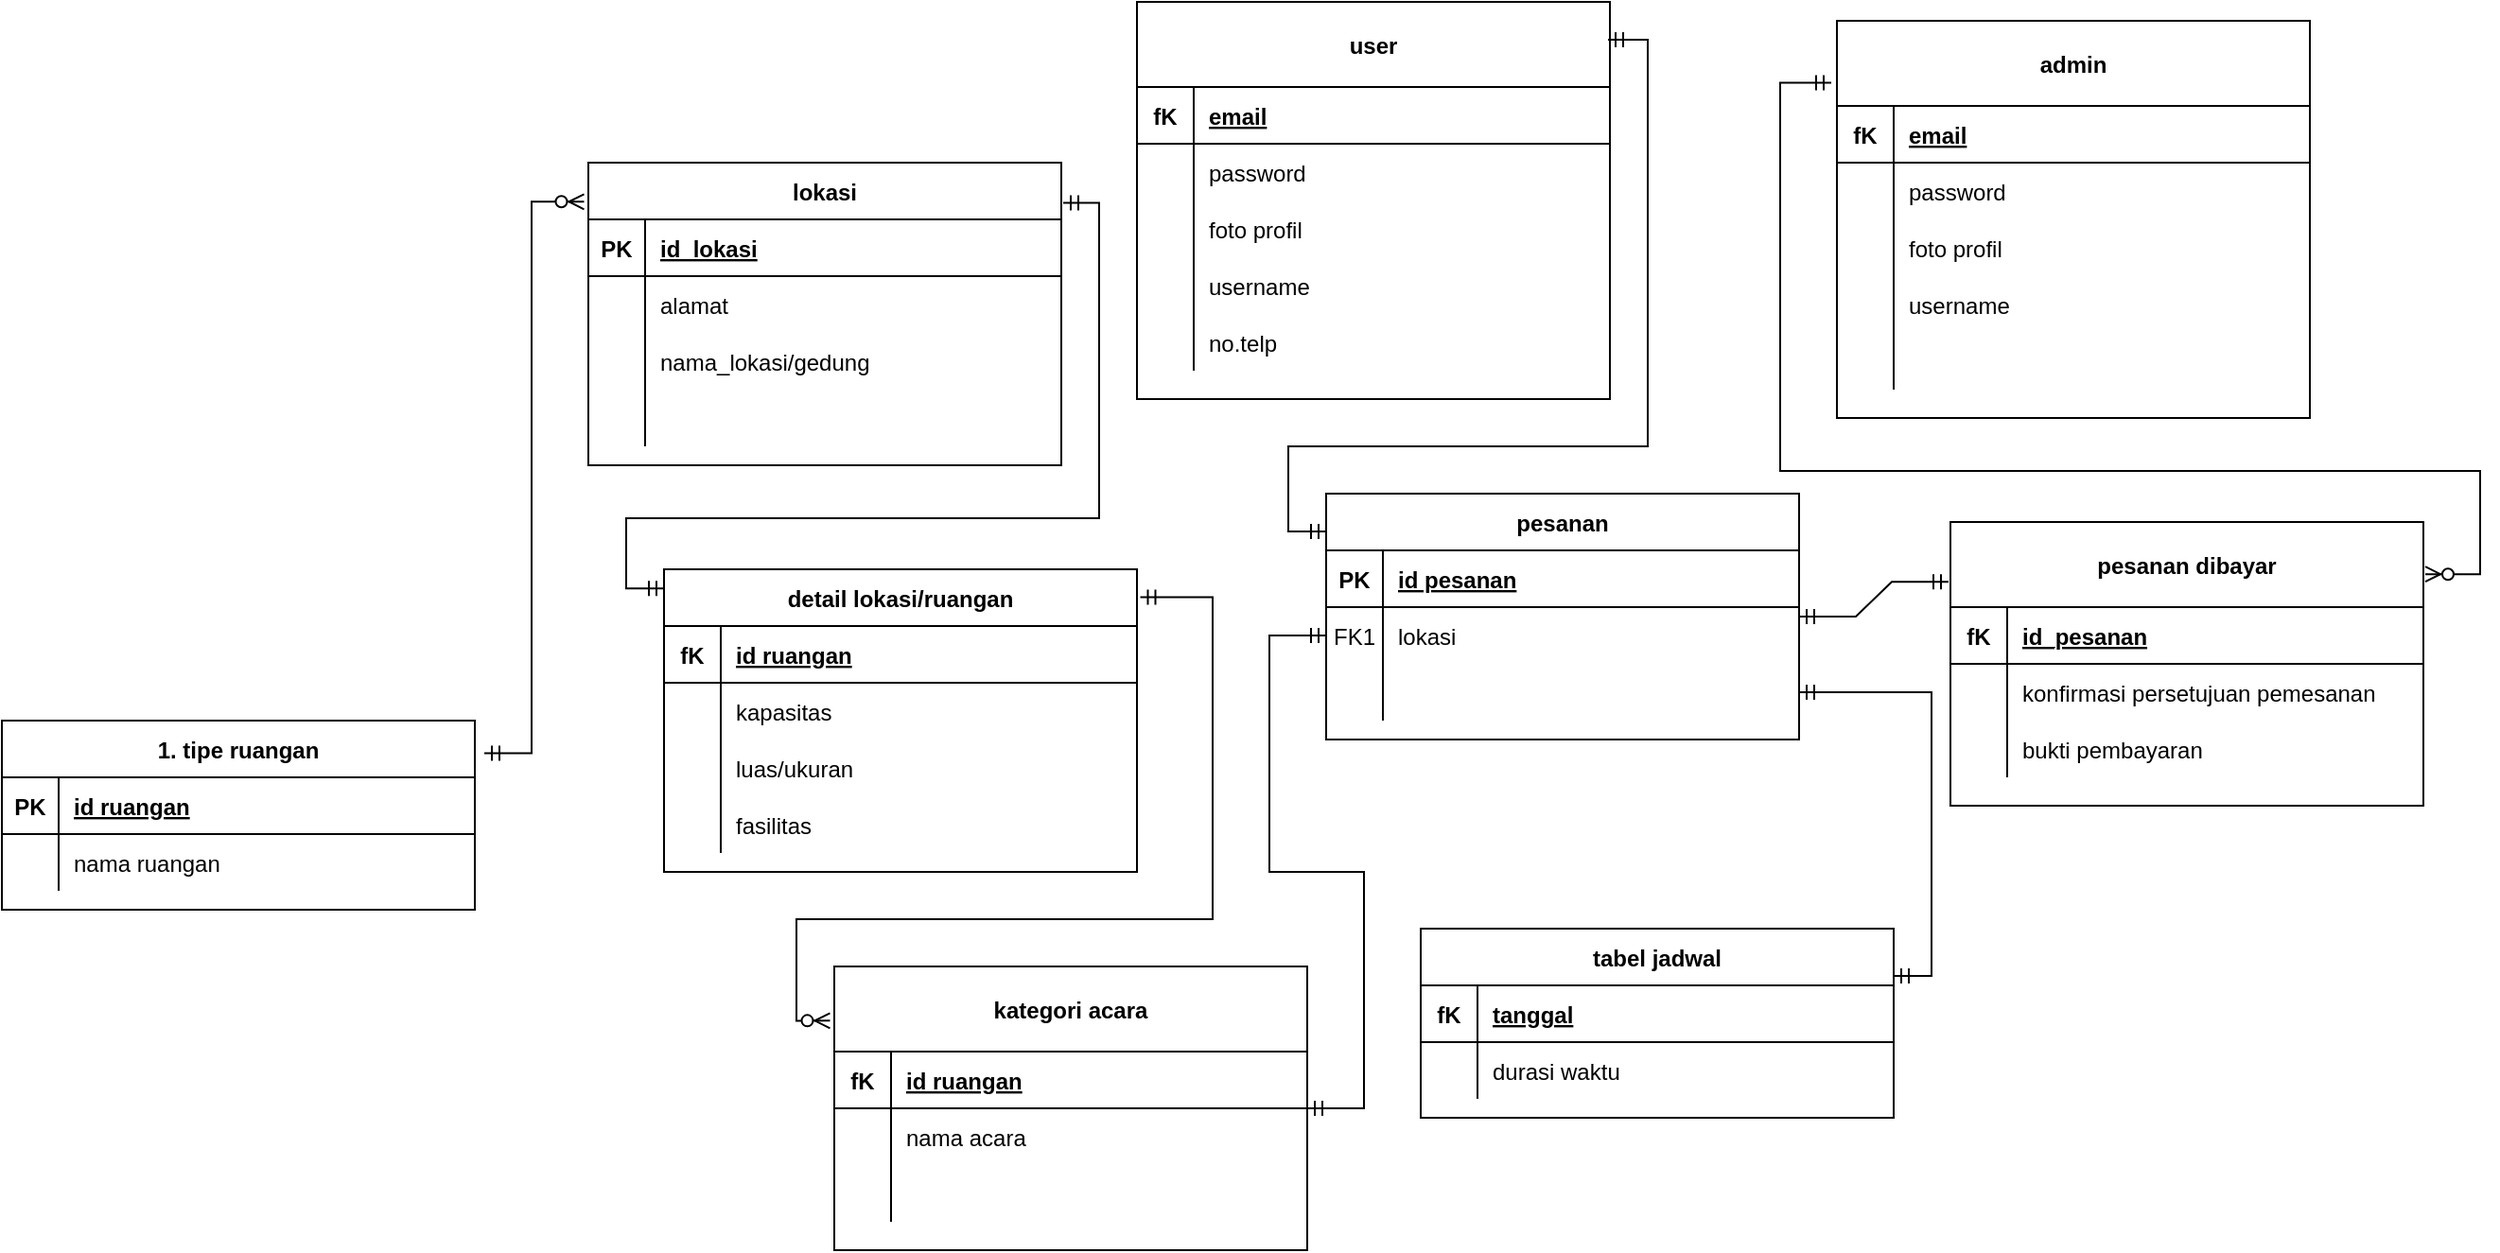 <mxfile version="20.5.3" type="github">
  <diagram id="R2lEEEUBdFMjLlhIrx00" name="Page-1">
    <mxGraphModel dx="1225" dy="780" grid="1" gridSize="10" guides="1" tooltips="1" connect="1" arrows="1" fold="1" page="1" pageScale="1" pageWidth="850" pageHeight="1100" math="0" shadow="0" extFonts="Permanent Marker^https://fonts.googleapis.com/css?family=Permanent+Marker">
      <root>
        <mxCell id="0" />
        <mxCell id="1" parent="0" />
        <mxCell id="C-vyLk0tnHw3VtMMgP7b-2" value="pesanan" style="shape=table;startSize=30;container=1;collapsible=1;childLayout=tableLayout;fixedRows=1;rowLines=0;fontStyle=1;align=center;resizeLast=1;" parent="1" vertex="1">
          <mxGeometry x="710" y="290" width="250" height="130" as="geometry" />
        </mxCell>
        <mxCell id="C-vyLk0tnHw3VtMMgP7b-3" value="" style="shape=partialRectangle;collapsible=0;dropTarget=0;pointerEvents=0;fillColor=none;points=[[0,0.5],[1,0.5]];portConstraint=eastwest;top=0;left=0;right=0;bottom=1;" parent="C-vyLk0tnHw3VtMMgP7b-2" vertex="1">
          <mxGeometry y="30" width="250" height="30" as="geometry" />
        </mxCell>
        <mxCell id="C-vyLk0tnHw3VtMMgP7b-4" value="PK" style="shape=partialRectangle;overflow=hidden;connectable=0;fillColor=none;top=0;left=0;bottom=0;right=0;fontStyle=1;" parent="C-vyLk0tnHw3VtMMgP7b-3" vertex="1">
          <mxGeometry width="30" height="30" as="geometry">
            <mxRectangle width="30" height="30" as="alternateBounds" />
          </mxGeometry>
        </mxCell>
        <mxCell id="C-vyLk0tnHw3VtMMgP7b-5" value="id pesanan" style="shape=partialRectangle;overflow=hidden;connectable=0;fillColor=none;top=0;left=0;bottom=0;right=0;align=left;spacingLeft=6;fontStyle=5;" parent="C-vyLk0tnHw3VtMMgP7b-3" vertex="1">
          <mxGeometry x="30" width="220" height="30" as="geometry">
            <mxRectangle width="220" height="30" as="alternateBounds" />
          </mxGeometry>
        </mxCell>
        <mxCell id="C-vyLk0tnHw3VtMMgP7b-6" value="" style="shape=partialRectangle;collapsible=0;dropTarget=0;pointerEvents=0;fillColor=none;points=[[0,0.5],[1,0.5]];portConstraint=eastwest;top=0;left=0;right=0;bottom=0;" parent="C-vyLk0tnHw3VtMMgP7b-2" vertex="1">
          <mxGeometry y="60" width="250" height="30" as="geometry" />
        </mxCell>
        <mxCell id="C-vyLk0tnHw3VtMMgP7b-7" value="FK1" style="shape=partialRectangle;overflow=hidden;connectable=0;fillColor=none;top=0;left=0;bottom=0;right=0;" parent="C-vyLk0tnHw3VtMMgP7b-6" vertex="1">
          <mxGeometry width="30" height="30" as="geometry">
            <mxRectangle width="30" height="30" as="alternateBounds" />
          </mxGeometry>
        </mxCell>
        <mxCell id="C-vyLk0tnHw3VtMMgP7b-8" value="lokasi" style="shape=partialRectangle;overflow=hidden;connectable=0;fillColor=none;top=0;left=0;bottom=0;right=0;align=left;spacingLeft=6;" parent="C-vyLk0tnHw3VtMMgP7b-6" vertex="1">
          <mxGeometry x="30" width="220" height="30" as="geometry">
            <mxRectangle width="220" height="30" as="alternateBounds" />
          </mxGeometry>
        </mxCell>
        <mxCell id="C-vyLk0tnHw3VtMMgP7b-9" value="" style="shape=partialRectangle;collapsible=0;dropTarget=0;pointerEvents=0;fillColor=none;points=[[0,0.5],[1,0.5]];portConstraint=eastwest;top=0;left=0;right=0;bottom=0;" parent="C-vyLk0tnHw3VtMMgP7b-2" vertex="1">
          <mxGeometry y="90" width="250" height="30" as="geometry" />
        </mxCell>
        <mxCell id="C-vyLk0tnHw3VtMMgP7b-10" value="" style="shape=partialRectangle;overflow=hidden;connectable=0;fillColor=none;top=0;left=0;bottom=0;right=0;" parent="C-vyLk0tnHw3VtMMgP7b-9" vertex="1">
          <mxGeometry width="30" height="30" as="geometry">
            <mxRectangle width="30" height="30" as="alternateBounds" />
          </mxGeometry>
        </mxCell>
        <mxCell id="C-vyLk0tnHw3VtMMgP7b-11" value="" style="shape=partialRectangle;overflow=hidden;connectable=0;fillColor=none;top=0;left=0;bottom=0;right=0;align=left;spacingLeft=6;" parent="C-vyLk0tnHw3VtMMgP7b-9" vertex="1">
          <mxGeometry x="30" width="220" height="30" as="geometry">
            <mxRectangle width="220" height="30" as="alternateBounds" />
          </mxGeometry>
        </mxCell>
        <mxCell id="C-vyLk0tnHw3VtMMgP7b-23" value="lokasi" style="shape=table;startSize=30;container=1;collapsible=1;childLayout=tableLayout;fixedRows=1;rowLines=0;fontStyle=1;align=center;resizeLast=1;" parent="1" vertex="1">
          <mxGeometry x="320" y="115" width="250" height="160" as="geometry" />
        </mxCell>
        <mxCell id="C-vyLk0tnHw3VtMMgP7b-24" value="" style="shape=partialRectangle;collapsible=0;dropTarget=0;pointerEvents=0;fillColor=none;points=[[0,0.5],[1,0.5]];portConstraint=eastwest;top=0;left=0;right=0;bottom=1;" parent="C-vyLk0tnHw3VtMMgP7b-23" vertex="1">
          <mxGeometry y="30" width="250" height="30" as="geometry" />
        </mxCell>
        <mxCell id="C-vyLk0tnHw3VtMMgP7b-25" value="PK" style="shape=partialRectangle;overflow=hidden;connectable=0;fillColor=none;top=0;left=0;bottom=0;right=0;fontStyle=1;" parent="C-vyLk0tnHw3VtMMgP7b-24" vertex="1">
          <mxGeometry width="30" height="30" as="geometry">
            <mxRectangle width="30" height="30" as="alternateBounds" />
          </mxGeometry>
        </mxCell>
        <mxCell id="C-vyLk0tnHw3VtMMgP7b-26" value="id_lokasi" style="shape=partialRectangle;overflow=hidden;connectable=0;fillColor=none;top=0;left=0;bottom=0;right=0;align=left;spacingLeft=6;fontStyle=5;" parent="C-vyLk0tnHw3VtMMgP7b-24" vertex="1">
          <mxGeometry x="30" width="220" height="30" as="geometry">
            <mxRectangle width="220" height="30" as="alternateBounds" />
          </mxGeometry>
        </mxCell>
        <mxCell id="f-ULjALLQleYAZo6eAuR-2" value="" style="shape=partialRectangle;collapsible=0;dropTarget=0;pointerEvents=0;fillColor=none;points=[[0,0.5],[1,0.5]];portConstraint=eastwest;top=0;left=0;right=0;bottom=0;" parent="C-vyLk0tnHw3VtMMgP7b-23" vertex="1">
          <mxGeometry y="60" width="250" height="30" as="geometry" />
        </mxCell>
        <mxCell id="f-ULjALLQleYAZo6eAuR-3" value="" style="shape=partialRectangle;overflow=hidden;connectable=0;fillColor=none;top=0;left=0;bottom=0;right=0;" parent="f-ULjALLQleYAZo6eAuR-2" vertex="1">
          <mxGeometry width="30" height="30" as="geometry">
            <mxRectangle width="30" height="30" as="alternateBounds" />
          </mxGeometry>
        </mxCell>
        <mxCell id="f-ULjALLQleYAZo6eAuR-4" value="alamat " style="shape=partialRectangle;overflow=hidden;connectable=0;fillColor=none;top=0;left=0;bottom=0;right=0;align=left;spacingLeft=6;" parent="f-ULjALLQleYAZo6eAuR-2" vertex="1">
          <mxGeometry x="30" width="220" height="30" as="geometry">
            <mxRectangle width="220" height="30" as="alternateBounds" />
          </mxGeometry>
        </mxCell>
        <mxCell id="f-ULjALLQleYAZo6eAuR-5" value="" style="shape=partialRectangle;collapsible=0;dropTarget=0;pointerEvents=0;fillColor=none;points=[[0,0.5],[1,0.5]];portConstraint=eastwest;top=0;left=0;right=0;bottom=0;" parent="C-vyLk0tnHw3VtMMgP7b-23" vertex="1">
          <mxGeometry y="90" width="250" height="30" as="geometry" />
        </mxCell>
        <mxCell id="f-ULjALLQleYAZo6eAuR-6" value="" style="shape=partialRectangle;overflow=hidden;connectable=0;fillColor=none;top=0;left=0;bottom=0;right=0;" parent="f-ULjALLQleYAZo6eAuR-5" vertex="1">
          <mxGeometry width="30" height="30" as="geometry">
            <mxRectangle width="30" height="30" as="alternateBounds" />
          </mxGeometry>
        </mxCell>
        <mxCell id="f-ULjALLQleYAZo6eAuR-7" value="nama_lokasi/gedung" style="shape=partialRectangle;overflow=hidden;connectable=0;fillColor=none;top=0;left=0;bottom=0;right=0;align=left;spacingLeft=6;" parent="f-ULjALLQleYAZo6eAuR-5" vertex="1">
          <mxGeometry x="30" width="220" height="30" as="geometry">
            <mxRectangle width="220" height="30" as="alternateBounds" />
          </mxGeometry>
        </mxCell>
        <mxCell id="C-vyLk0tnHw3VtMMgP7b-27" value="" style="shape=partialRectangle;collapsible=0;dropTarget=0;pointerEvents=0;fillColor=none;points=[[0,0.5],[1,0.5]];portConstraint=eastwest;top=0;left=0;right=0;bottom=0;" parent="C-vyLk0tnHw3VtMMgP7b-23" vertex="1">
          <mxGeometry y="120" width="250" height="30" as="geometry" />
        </mxCell>
        <mxCell id="C-vyLk0tnHw3VtMMgP7b-28" value="" style="shape=partialRectangle;overflow=hidden;connectable=0;fillColor=none;top=0;left=0;bottom=0;right=0;" parent="C-vyLk0tnHw3VtMMgP7b-27" vertex="1">
          <mxGeometry width="30" height="30" as="geometry">
            <mxRectangle width="30" height="30" as="alternateBounds" />
          </mxGeometry>
        </mxCell>
        <mxCell id="C-vyLk0tnHw3VtMMgP7b-29" value="" style="shape=partialRectangle;overflow=hidden;connectable=0;fillColor=none;top=0;left=0;bottom=0;right=0;align=left;spacingLeft=6;" parent="C-vyLk0tnHw3VtMMgP7b-27" vertex="1">
          <mxGeometry x="30" width="220" height="30" as="geometry">
            <mxRectangle width="220" height="30" as="alternateBounds" />
          </mxGeometry>
        </mxCell>
        <mxCell id="f-ULjALLQleYAZo6eAuR-8" value="1. tipe ruangan" style="shape=table;startSize=30;container=1;collapsible=1;childLayout=tableLayout;fixedRows=1;rowLines=0;fontStyle=1;align=center;resizeLast=1;" parent="1" vertex="1">
          <mxGeometry x="10" y="410" width="250" height="100" as="geometry" />
        </mxCell>
        <mxCell id="f-ULjALLQleYAZo6eAuR-9" value="" style="shape=partialRectangle;collapsible=0;dropTarget=0;pointerEvents=0;fillColor=none;points=[[0,0.5],[1,0.5]];portConstraint=eastwest;top=0;left=0;right=0;bottom=1;" parent="f-ULjALLQleYAZo6eAuR-8" vertex="1">
          <mxGeometry y="30" width="250" height="30" as="geometry" />
        </mxCell>
        <mxCell id="f-ULjALLQleYAZo6eAuR-10" value="PK" style="shape=partialRectangle;overflow=hidden;connectable=0;fillColor=none;top=0;left=0;bottom=0;right=0;fontStyle=1;" parent="f-ULjALLQleYAZo6eAuR-9" vertex="1">
          <mxGeometry width="30" height="30" as="geometry">
            <mxRectangle width="30" height="30" as="alternateBounds" />
          </mxGeometry>
        </mxCell>
        <mxCell id="f-ULjALLQleYAZo6eAuR-11" value="id ruangan" style="shape=partialRectangle;overflow=hidden;connectable=0;fillColor=none;top=0;left=0;bottom=0;right=0;align=left;spacingLeft=6;fontStyle=5;" parent="f-ULjALLQleYAZo6eAuR-9" vertex="1">
          <mxGeometry x="30" width="220" height="30" as="geometry">
            <mxRectangle width="220" height="30" as="alternateBounds" />
          </mxGeometry>
        </mxCell>
        <mxCell id="f-ULjALLQleYAZo6eAuR-18" value="" style="shape=partialRectangle;collapsible=0;dropTarget=0;pointerEvents=0;fillColor=none;points=[[0,0.5],[1,0.5]];portConstraint=eastwest;top=0;left=0;right=0;bottom=0;" parent="f-ULjALLQleYAZo6eAuR-8" vertex="1">
          <mxGeometry y="60" width="250" height="30" as="geometry" />
        </mxCell>
        <mxCell id="f-ULjALLQleYAZo6eAuR-19" value="" style="shape=partialRectangle;overflow=hidden;connectable=0;fillColor=none;top=0;left=0;bottom=0;right=0;" parent="f-ULjALLQleYAZo6eAuR-18" vertex="1">
          <mxGeometry width="30" height="30" as="geometry">
            <mxRectangle width="30" height="30" as="alternateBounds" />
          </mxGeometry>
        </mxCell>
        <mxCell id="f-ULjALLQleYAZo6eAuR-20" value="nama ruangan" style="shape=partialRectangle;overflow=hidden;connectable=0;fillColor=none;top=0;left=0;bottom=0;right=0;align=left;spacingLeft=6;" parent="f-ULjALLQleYAZo6eAuR-18" vertex="1">
          <mxGeometry x="30" width="220" height="30" as="geometry">
            <mxRectangle width="220" height="30" as="alternateBounds" />
          </mxGeometry>
        </mxCell>
        <mxCell id="f-ULjALLQleYAZo6eAuR-25" value="detail lokasi/ruangan" style="shape=table;startSize=30;container=1;collapsible=1;childLayout=tableLayout;fixedRows=1;rowLines=0;fontStyle=1;align=center;resizeLast=1;" parent="1" vertex="1">
          <mxGeometry x="360" y="330" width="250" height="160" as="geometry" />
        </mxCell>
        <mxCell id="f-ULjALLQleYAZo6eAuR-26" value="" style="shape=partialRectangle;collapsible=0;dropTarget=0;pointerEvents=0;fillColor=none;points=[[0,0.5],[1,0.5]];portConstraint=eastwest;top=0;left=0;right=0;bottom=1;" parent="f-ULjALLQleYAZo6eAuR-25" vertex="1">
          <mxGeometry y="30" width="250" height="30" as="geometry" />
        </mxCell>
        <mxCell id="f-ULjALLQleYAZo6eAuR-27" value="fK" style="shape=partialRectangle;overflow=hidden;connectable=0;fillColor=none;top=0;left=0;bottom=0;right=0;fontStyle=1;" parent="f-ULjALLQleYAZo6eAuR-26" vertex="1">
          <mxGeometry width="30" height="30" as="geometry">
            <mxRectangle width="30" height="30" as="alternateBounds" />
          </mxGeometry>
        </mxCell>
        <mxCell id="f-ULjALLQleYAZo6eAuR-28" value="id ruangan" style="shape=partialRectangle;overflow=hidden;connectable=0;fillColor=none;top=0;left=0;bottom=0;right=0;align=left;spacingLeft=6;fontStyle=5;" parent="f-ULjALLQleYAZo6eAuR-26" vertex="1">
          <mxGeometry x="30" width="220" height="30" as="geometry">
            <mxRectangle width="220" height="30" as="alternateBounds" />
          </mxGeometry>
        </mxCell>
        <mxCell id="f-ULjALLQleYAZo6eAuR-32" value="" style="shape=partialRectangle;collapsible=0;dropTarget=0;pointerEvents=0;fillColor=none;points=[[0,0.5],[1,0.5]];portConstraint=eastwest;top=0;left=0;right=0;bottom=0;" parent="f-ULjALLQleYAZo6eAuR-25" vertex="1">
          <mxGeometry y="60" width="250" height="30" as="geometry" />
        </mxCell>
        <mxCell id="f-ULjALLQleYAZo6eAuR-33" value="" style="shape=partialRectangle;overflow=hidden;connectable=0;fillColor=none;top=0;left=0;bottom=0;right=0;" parent="f-ULjALLQleYAZo6eAuR-32" vertex="1">
          <mxGeometry width="30" height="30" as="geometry">
            <mxRectangle width="30" height="30" as="alternateBounds" />
          </mxGeometry>
        </mxCell>
        <mxCell id="f-ULjALLQleYAZo6eAuR-34" value="kapasitas" style="shape=partialRectangle;overflow=hidden;connectable=0;fillColor=none;top=0;left=0;bottom=0;right=0;align=left;spacingLeft=6;" parent="f-ULjALLQleYAZo6eAuR-32" vertex="1">
          <mxGeometry x="30" width="220" height="30" as="geometry">
            <mxRectangle width="220" height="30" as="alternateBounds" />
          </mxGeometry>
        </mxCell>
        <mxCell id="f-ULjALLQleYAZo6eAuR-35" value="" style="shape=partialRectangle;collapsible=0;dropTarget=0;pointerEvents=0;fillColor=none;points=[[0,0.5],[1,0.5]];portConstraint=eastwest;top=0;left=0;right=0;bottom=0;" parent="f-ULjALLQleYAZo6eAuR-25" vertex="1">
          <mxGeometry y="90" width="250" height="30" as="geometry" />
        </mxCell>
        <mxCell id="f-ULjALLQleYAZo6eAuR-36" value="" style="shape=partialRectangle;overflow=hidden;connectable=0;fillColor=none;top=0;left=0;bottom=0;right=0;" parent="f-ULjALLQleYAZo6eAuR-35" vertex="1">
          <mxGeometry width="30" height="30" as="geometry">
            <mxRectangle width="30" height="30" as="alternateBounds" />
          </mxGeometry>
        </mxCell>
        <mxCell id="f-ULjALLQleYAZo6eAuR-37" value="luas/ukuran" style="shape=partialRectangle;overflow=hidden;connectable=0;fillColor=none;top=0;left=0;bottom=0;right=0;align=left;spacingLeft=6;" parent="f-ULjALLQleYAZo6eAuR-35" vertex="1">
          <mxGeometry x="30" width="220" height="30" as="geometry">
            <mxRectangle width="220" height="30" as="alternateBounds" />
          </mxGeometry>
        </mxCell>
        <mxCell id="f-ULjALLQleYAZo6eAuR-38" value="" style="shape=partialRectangle;collapsible=0;dropTarget=0;pointerEvents=0;fillColor=none;points=[[0,0.5],[1,0.5]];portConstraint=eastwest;top=0;left=0;right=0;bottom=0;" parent="f-ULjALLQleYAZo6eAuR-25" vertex="1">
          <mxGeometry y="120" width="250" height="30" as="geometry" />
        </mxCell>
        <mxCell id="f-ULjALLQleYAZo6eAuR-39" value="" style="shape=partialRectangle;overflow=hidden;connectable=0;fillColor=none;top=0;left=0;bottom=0;right=0;" parent="f-ULjALLQleYAZo6eAuR-38" vertex="1">
          <mxGeometry width="30" height="30" as="geometry">
            <mxRectangle width="30" height="30" as="alternateBounds" />
          </mxGeometry>
        </mxCell>
        <mxCell id="f-ULjALLQleYAZo6eAuR-40" value="fasilitas" style="shape=partialRectangle;overflow=hidden;connectable=0;fillColor=none;top=0;left=0;bottom=0;right=0;align=left;spacingLeft=6;" parent="f-ULjALLQleYAZo6eAuR-38" vertex="1">
          <mxGeometry x="30" width="220" height="30" as="geometry">
            <mxRectangle width="220" height="30" as="alternateBounds" />
          </mxGeometry>
        </mxCell>
        <mxCell id="f-ULjALLQleYAZo6eAuR-42" value="kategori acara" style="shape=table;startSize=45;container=1;collapsible=1;childLayout=tableLayout;fixedRows=1;rowLines=0;fontStyle=1;align=center;resizeLast=1;" parent="1" vertex="1">
          <mxGeometry x="450" y="540" width="250" height="150" as="geometry" />
        </mxCell>
        <mxCell id="f-ULjALLQleYAZo6eAuR-43" value="" style="shape=partialRectangle;collapsible=0;dropTarget=0;pointerEvents=0;fillColor=none;points=[[0,0.5],[1,0.5]];portConstraint=eastwest;top=0;left=0;right=0;bottom=1;" parent="f-ULjALLQleYAZo6eAuR-42" vertex="1">
          <mxGeometry y="45" width="250" height="30" as="geometry" />
        </mxCell>
        <mxCell id="f-ULjALLQleYAZo6eAuR-44" value="fK" style="shape=partialRectangle;overflow=hidden;connectable=0;fillColor=none;top=0;left=0;bottom=0;right=0;fontStyle=1;" parent="f-ULjALLQleYAZo6eAuR-43" vertex="1">
          <mxGeometry width="30" height="30" as="geometry">
            <mxRectangle width="30" height="30" as="alternateBounds" />
          </mxGeometry>
        </mxCell>
        <mxCell id="f-ULjALLQleYAZo6eAuR-45" value="id ruangan" style="shape=partialRectangle;overflow=hidden;connectable=0;fillColor=none;top=0;left=0;bottom=0;right=0;align=left;spacingLeft=6;fontStyle=5;" parent="f-ULjALLQleYAZo6eAuR-43" vertex="1">
          <mxGeometry x="30" width="220" height="30" as="geometry">
            <mxRectangle width="220" height="30" as="alternateBounds" />
          </mxGeometry>
        </mxCell>
        <mxCell id="f-ULjALLQleYAZo6eAuR-46" value="" style="shape=partialRectangle;collapsible=0;dropTarget=0;pointerEvents=0;fillColor=none;points=[[0,0.5],[1,0.5]];portConstraint=eastwest;top=0;left=0;right=0;bottom=0;" parent="f-ULjALLQleYAZo6eAuR-42" vertex="1">
          <mxGeometry y="75" width="250" height="30" as="geometry" />
        </mxCell>
        <mxCell id="f-ULjALLQleYAZo6eAuR-47" value="" style="shape=partialRectangle;overflow=hidden;connectable=0;fillColor=none;top=0;left=0;bottom=0;right=0;" parent="f-ULjALLQleYAZo6eAuR-46" vertex="1">
          <mxGeometry width="30" height="30" as="geometry">
            <mxRectangle width="30" height="30" as="alternateBounds" />
          </mxGeometry>
        </mxCell>
        <mxCell id="f-ULjALLQleYAZo6eAuR-48" value="nama acara" style="shape=partialRectangle;overflow=hidden;connectable=0;fillColor=none;top=0;left=0;bottom=0;right=0;align=left;spacingLeft=6;" parent="f-ULjALLQleYAZo6eAuR-46" vertex="1">
          <mxGeometry x="30" width="220" height="30" as="geometry">
            <mxRectangle width="220" height="30" as="alternateBounds" />
          </mxGeometry>
        </mxCell>
        <mxCell id="f-ULjALLQleYAZo6eAuR-55" value="" style="shape=partialRectangle;collapsible=0;dropTarget=0;pointerEvents=0;fillColor=none;points=[[0,0.5],[1,0.5]];portConstraint=eastwest;top=0;left=0;right=0;bottom=0;" parent="f-ULjALLQleYAZo6eAuR-42" vertex="1">
          <mxGeometry y="105" width="250" height="30" as="geometry" />
        </mxCell>
        <mxCell id="f-ULjALLQleYAZo6eAuR-56" value="" style="shape=partialRectangle;overflow=hidden;connectable=0;fillColor=none;top=0;left=0;bottom=0;right=0;" parent="f-ULjALLQleYAZo6eAuR-55" vertex="1">
          <mxGeometry width="30" height="30" as="geometry">
            <mxRectangle width="30" height="30" as="alternateBounds" />
          </mxGeometry>
        </mxCell>
        <mxCell id="f-ULjALLQleYAZo6eAuR-57" value="" style="shape=partialRectangle;overflow=hidden;connectable=0;fillColor=none;top=0;left=0;bottom=0;right=0;align=left;spacingLeft=6;" parent="f-ULjALLQleYAZo6eAuR-55" vertex="1">
          <mxGeometry x="30" width="220" height="30" as="geometry">
            <mxRectangle width="220" height="30" as="alternateBounds" />
          </mxGeometry>
        </mxCell>
        <mxCell id="f-ULjALLQleYAZo6eAuR-59" value="user" style="shape=table;startSize=45;container=1;collapsible=1;childLayout=tableLayout;fixedRows=1;rowLines=0;fontStyle=1;align=center;resizeLast=1;" parent="1" vertex="1">
          <mxGeometry x="610" y="30" width="250" height="210" as="geometry" />
        </mxCell>
        <mxCell id="f-ULjALLQleYAZo6eAuR-60" value="" style="shape=partialRectangle;collapsible=0;dropTarget=0;pointerEvents=0;fillColor=none;points=[[0,0.5],[1,0.5]];portConstraint=eastwest;top=0;left=0;right=0;bottom=1;" parent="f-ULjALLQleYAZo6eAuR-59" vertex="1">
          <mxGeometry y="45" width="250" height="30" as="geometry" />
        </mxCell>
        <mxCell id="f-ULjALLQleYAZo6eAuR-61" value="fK" style="shape=partialRectangle;overflow=hidden;connectable=0;fillColor=none;top=0;left=0;bottom=0;right=0;fontStyle=1;" parent="f-ULjALLQleYAZo6eAuR-60" vertex="1">
          <mxGeometry width="30" height="30" as="geometry">
            <mxRectangle width="30" height="30" as="alternateBounds" />
          </mxGeometry>
        </mxCell>
        <mxCell id="f-ULjALLQleYAZo6eAuR-62" value="email" style="shape=partialRectangle;overflow=hidden;connectable=0;fillColor=none;top=0;left=0;bottom=0;right=0;align=left;spacingLeft=6;fontStyle=5;" parent="f-ULjALLQleYAZo6eAuR-60" vertex="1">
          <mxGeometry x="30" width="220" height="30" as="geometry">
            <mxRectangle width="220" height="30" as="alternateBounds" />
          </mxGeometry>
        </mxCell>
        <mxCell id="f-ULjALLQleYAZo6eAuR-63" value="" style="shape=partialRectangle;collapsible=0;dropTarget=0;pointerEvents=0;fillColor=none;points=[[0,0.5],[1,0.5]];portConstraint=eastwest;top=0;left=0;right=0;bottom=0;" parent="f-ULjALLQleYAZo6eAuR-59" vertex="1">
          <mxGeometry y="75" width="250" height="30" as="geometry" />
        </mxCell>
        <mxCell id="f-ULjALLQleYAZo6eAuR-64" value="" style="shape=partialRectangle;overflow=hidden;connectable=0;fillColor=none;top=0;left=0;bottom=0;right=0;" parent="f-ULjALLQleYAZo6eAuR-63" vertex="1">
          <mxGeometry width="30" height="30" as="geometry">
            <mxRectangle width="30" height="30" as="alternateBounds" />
          </mxGeometry>
        </mxCell>
        <mxCell id="f-ULjALLQleYAZo6eAuR-65" value="password" style="shape=partialRectangle;overflow=hidden;connectable=0;fillColor=none;top=0;left=0;bottom=0;right=0;align=left;spacingLeft=6;" parent="f-ULjALLQleYAZo6eAuR-63" vertex="1">
          <mxGeometry x="30" width="220" height="30" as="geometry">
            <mxRectangle width="220" height="30" as="alternateBounds" />
          </mxGeometry>
        </mxCell>
        <mxCell id="f-ULjALLQleYAZo6eAuR-70" value="" style="shape=partialRectangle;collapsible=0;dropTarget=0;pointerEvents=0;fillColor=none;points=[[0,0.5],[1,0.5]];portConstraint=eastwest;top=0;left=0;right=0;bottom=0;" parent="f-ULjALLQleYAZo6eAuR-59" vertex="1">
          <mxGeometry y="105" width="250" height="30" as="geometry" />
        </mxCell>
        <mxCell id="f-ULjALLQleYAZo6eAuR-71" value="" style="shape=partialRectangle;overflow=hidden;connectable=0;fillColor=none;top=0;left=0;bottom=0;right=0;" parent="f-ULjALLQleYAZo6eAuR-70" vertex="1">
          <mxGeometry width="30" height="30" as="geometry">
            <mxRectangle width="30" height="30" as="alternateBounds" />
          </mxGeometry>
        </mxCell>
        <mxCell id="f-ULjALLQleYAZo6eAuR-72" value="foto profil" style="shape=partialRectangle;overflow=hidden;connectable=0;fillColor=none;top=0;left=0;bottom=0;right=0;align=left;spacingLeft=6;" parent="f-ULjALLQleYAZo6eAuR-70" vertex="1">
          <mxGeometry x="30" width="220" height="30" as="geometry">
            <mxRectangle width="220" height="30" as="alternateBounds" />
          </mxGeometry>
        </mxCell>
        <mxCell id="f-ULjALLQleYAZo6eAuR-73" value="" style="shape=partialRectangle;collapsible=0;dropTarget=0;pointerEvents=0;fillColor=none;points=[[0,0.5],[1,0.5]];portConstraint=eastwest;top=0;left=0;right=0;bottom=0;" parent="f-ULjALLQleYAZo6eAuR-59" vertex="1">
          <mxGeometry y="135" width="250" height="30" as="geometry" />
        </mxCell>
        <mxCell id="f-ULjALLQleYAZo6eAuR-74" value="" style="shape=partialRectangle;overflow=hidden;connectable=0;fillColor=none;top=0;left=0;bottom=0;right=0;" parent="f-ULjALLQleYAZo6eAuR-73" vertex="1">
          <mxGeometry width="30" height="30" as="geometry">
            <mxRectangle width="30" height="30" as="alternateBounds" />
          </mxGeometry>
        </mxCell>
        <mxCell id="f-ULjALLQleYAZo6eAuR-75" value="username" style="shape=partialRectangle;overflow=hidden;connectable=0;fillColor=none;top=0;left=0;bottom=0;right=0;align=left;spacingLeft=6;" parent="f-ULjALLQleYAZo6eAuR-73" vertex="1">
          <mxGeometry x="30" width="220" height="30" as="geometry">
            <mxRectangle width="220" height="30" as="alternateBounds" />
          </mxGeometry>
        </mxCell>
        <mxCell id="f-ULjALLQleYAZo6eAuR-66" value="" style="shape=partialRectangle;collapsible=0;dropTarget=0;pointerEvents=0;fillColor=none;points=[[0,0.5],[1,0.5]];portConstraint=eastwest;top=0;left=0;right=0;bottom=0;" parent="f-ULjALLQleYAZo6eAuR-59" vertex="1">
          <mxGeometry y="165" width="250" height="30" as="geometry" />
        </mxCell>
        <mxCell id="f-ULjALLQleYAZo6eAuR-67" value="" style="shape=partialRectangle;overflow=hidden;connectable=0;fillColor=none;top=0;left=0;bottom=0;right=0;" parent="f-ULjALLQleYAZo6eAuR-66" vertex="1">
          <mxGeometry width="30" height="30" as="geometry">
            <mxRectangle width="30" height="30" as="alternateBounds" />
          </mxGeometry>
        </mxCell>
        <mxCell id="f-ULjALLQleYAZo6eAuR-68" value="no.telp" style="shape=partialRectangle;overflow=hidden;connectable=0;fillColor=none;top=0;left=0;bottom=0;right=0;align=left;spacingLeft=6;" parent="f-ULjALLQleYAZo6eAuR-66" vertex="1">
          <mxGeometry x="30" width="220" height="30" as="geometry">
            <mxRectangle width="220" height="30" as="alternateBounds" />
          </mxGeometry>
        </mxCell>
        <mxCell id="f-ULjALLQleYAZo6eAuR-76" value="admin" style="shape=table;startSize=45;container=1;collapsible=1;childLayout=tableLayout;fixedRows=1;rowLines=0;fontStyle=1;align=center;resizeLast=1;" parent="1" vertex="1">
          <mxGeometry x="980" y="40" width="250" height="210" as="geometry" />
        </mxCell>
        <mxCell id="f-ULjALLQleYAZo6eAuR-77" value="" style="shape=partialRectangle;collapsible=0;dropTarget=0;pointerEvents=0;fillColor=none;points=[[0,0.5],[1,0.5]];portConstraint=eastwest;top=0;left=0;right=0;bottom=1;" parent="f-ULjALLQleYAZo6eAuR-76" vertex="1">
          <mxGeometry y="45" width="250" height="30" as="geometry" />
        </mxCell>
        <mxCell id="f-ULjALLQleYAZo6eAuR-78" value="fK" style="shape=partialRectangle;overflow=hidden;connectable=0;fillColor=none;top=0;left=0;bottom=0;right=0;fontStyle=1;" parent="f-ULjALLQleYAZo6eAuR-77" vertex="1">
          <mxGeometry width="30" height="30" as="geometry">
            <mxRectangle width="30" height="30" as="alternateBounds" />
          </mxGeometry>
        </mxCell>
        <mxCell id="f-ULjALLQleYAZo6eAuR-79" value="email" style="shape=partialRectangle;overflow=hidden;connectable=0;fillColor=none;top=0;left=0;bottom=0;right=0;align=left;spacingLeft=6;fontStyle=5;" parent="f-ULjALLQleYAZo6eAuR-77" vertex="1">
          <mxGeometry x="30" width="220" height="30" as="geometry">
            <mxRectangle width="220" height="30" as="alternateBounds" />
          </mxGeometry>
        </mxCell>
        <mxCell id="f-ULjALLQleYAZo6eAuR-80" value="" style="shape=partialRectangle;collapsible=0;dropTarget=0;pointerEvents=0;fillColor=none;points=[[0,0.5],[1,0.5]];portConstraint=eastwest;top=0;left=0;right=0;bottom=0;" parent="f-ULjALLQleYAZo6eAuR-76" vertex="1">
          <mxGeometry y="75" width="250" height="30" as="geometry" />
        </mxCell>
        <mxCell id="f-ULjALLQleYAZo6eAuR-81" value="" style="shape=partialRectangle;overflow=hidden;connectable=0;fillColor=none;top=0;left=0;bottom=0;right=0;" parent="f-ULjALLQleYAZo6eAuR-80" vertex="1">
          <mxGeometry width="30" height="30" as="geometry">
            <mxRectangle width="30" height="30" as="alternateBounds" />
          </mxGeometry>
        </mxCell>
        <mxCell id="f-ULjALLQleYAZo6eAuR-82" value="password" style="shape=partialRectangle;overflow=hidden;connectable=0;fillColor=none;top=0;left=0;bottom=0;right=0;align=left;spacingLeft=6;" parent="f-ULjALLQleYAZo6eAuR-80" vertex="1">
          <mxGeometry x="30" width="220" height="30" as="geometry">
            <mxRectangle width="220" height="30" as="alternateBounds" />
          </mxGeometry>
        </mxCell>
        <mxCell id="f-ULjALLQleYAZo6eAuR-83" value="" style="shape=partialRectangle;collapsible=0;dropTarget=0;pointerEvents=0;fillColor=none;points=[[0,0.5],[1,0.5]];portConstraint=eastwest;top=0;left=0;right=0;bottom=0;" parent="f-ULjALLQleYAZo6eAuR-76" vertex="1">
          <mxGeometry y="105" width="250" height="30" as="geometry" />
        </mxCell>
        <mxCell id="f-ULjALLQleYAZo6eAuR-84" value="" style="shape=partialRectangle;overflow=hidden;connectable=0;fillColor=none;top=0;left=0;bottom=0;right=0;" parent="f-ULjALLQleYAZo6eAuR-83" vertex="1">
          <mxGeometry width="30" height="30" as="geometry">
            <mxRectangle width="30" height="30" as="alternateBounds" />
          </mxGeometry>
        </mxCell>
        <mxCell id="f-ULjALLQleYAZo6eAuR-85" value="foto profil" style="shape=partialRectangle;overflow=hidden;connectable=0;fillColor=none;top=0;left=0;bottom=0;right=0;align=left;spacingLeft=6;" parent="f-ULjALLQleYAZo6eAuR-83" vertex="1">
          <mxGeometry x="30" width="220" height="30" as="geometry">
            <mxRectangle width="220" height="30" as="alternateBounds" />
          </mxGeometry>
        </mxCell>
        <mxCell id="f-ULjALLQleYAZo6eAuR-86" value="" style="shape=partialRectangle;collapsible=0;dropTarget=0;pointerEvents=0;fillColor=none;points=[[0,0.5],[1,0.5]];portConstraint=eastwest;top=0;left=0;right=0;bottom=0;" parent="f-ULjALLQleYAZo6eAuR-76" vertex="1">
          <mxGeometry y="135" width="250" height="30" as="geometry" />
        </mxCell>
        <mxCell id="f-ULjALLQleYAZo6eAuR-87" value="" style="shape=partialRectangle;overflow=hidden;connectable=0;fillColor=none;top=0;left=0;bottom=0;right=0;" parent="f-ULjALLQleYAZo6eAuR-86" vertex="1">
          <mxGeometry width="30" height="30" as="geometry">
            <mxRectangle width="30" height="30" as="alternateBounds" />
          </mxGeometry>
        </mxCell>
        <mxCell id="f-ULjALLQleYAZo6eAuR-88" value="username" style="shape=partialRectangle;overflow=hidden;connectable=0;fillColor=none;top=0;left=0;bottom=0;right=0;align=left;spacingLeft=6;" parent="f-ULjALLQleYAZo6eAuR-86" vertex="1">
          <mxGeometry x="30" width="220" height="30" as="geometry">
            <mxRectangle width="220" height="30" as="alternateBounds" />
          </mxGeometry>
        </mxCell>
        <mxCell id="f-ULjALLQleYAZo6eAuR-89" value="" style="shape=partialRectangle;collapsible=0;dropTarget=0;pointerEvents=0;fillColor=none;points=[[0,0.5],[1,0.5]];portConstraint=eastwest;top=0;left=0;right=0;bottom=0;" parent="f-ULjALLQleYAZo6eAuR-76" vertex="1">
          <mxGeometry y="165" width="250" height="30" as="geometry" />
        </mxCell>
        <mxCell id="f-ULjALLQleYAZo6eAuR-90" value="" style="shape=partialRectangle;overflow=hidden;connectable=0;fillColor=none;top=0;left=0;bottom=0;right=0;" parent="f-ULjALLQleYAZo6eAuR-89" vertex="1">
          <mxGeometry width="30" height="30" as="geometry">
            <mxRectangle width="30" height="30" as="alternateBounds" />
          </mxGeometry>
        </mxCell>
        <mxCell id="f-ULjALLQleYAZo6eAuR-91" value="" style="shape=partialRectangle;overflow=hidden;connectable=0;fillColor=none;top=0;left=0;bottom=0;right=0;align=left;spacingLeft=6;" parent="f-ULjALLQleYAZo6eAuR-89" vertex="1">
          <mxGeometry x="30" width="220" height="30" as="geometry">
            <mxRectangle width="220" height="30" as="alternateBounds" />
          </mxGeometry>
        </mxCell>
        <mxCell id="f-ULjALLQleYAZo6eAuR-93" value="pesanan dibayar" style="shape=table;startSize=45;container=1;collapsible=1;childLayout=tableLayout;fixedRows=1;rowLines=0;fontStyle=1;align=center;resizeLast=1;" parent="1" vertex="1">
          <mxGeometry x="1040" y="305" width="250" height="150" as="geometry" />
        </mxCell>
        <mxCell id="f-ULjALLQleYAZo6eAuR-94" value="" style="shape=partialRectangle;collapsible=0;dropTarget=0;pointerEvents=0;fillColor=none;points=[[0,0.5],[1,0.5]];portConstraint=eastwest;top=0;left=0;right=0;bottom=1;" parent="f-ULjALLQleYAZo6eAuR-93" vertex="1">
          <mxGeometry y="45" width="250" height="30" as="geometry" />
        </mxCell>
        <mxCell id="f-ULjALLQleYAZo6eAuR-95" value="fK" style="shape=partialRectangle;overflow=hidden;connectable=0;fillColor=none;top=0;left=0;bottom=0;right=0;fontStyle=1;" parent="f-ULjALLQleYAZo6eAuR-94" vertex="1">
          <mxGeometry width="30" height="30" as="geometry">
            <mxRectangle width="30" height="30" as="alternateBounds" />
          </mxGeometry>
        </mxCell>
        <mxCell id="f-ULjALLQleYAZo6eAuR-96" value="id_pesanan" style="shape=partialRectangle;overflow=hidden;connectable=0;fillColor=none;top=0;left=0;bottom=0;right=0;align=left;spacingLeft=6;fontStyle=5;" parent="f-ULjALLQleYAZo6eAuR-94" vertex="1">
          <mxGeometry x="30" width="220" height="30" as="geometry">
            <mxRectangle width="220" height="30" as="alternateBounds" />
          </mxGeometry>
        </mxCell>
        <mxCell id="f-ULjALLQleYAZo6eAuR-103" value="" style="shape=partialRectangle;collapsible=0;dropTarget=0;pointerEvents=0;fillColor=none;points=[[0,0.5],[1,0.5]];portConstraint=eastwest;top=0;left=0;right=0;bottom=0;" parent="f-ULjALLQleYAZo6eAuR-93" vertex="1">
          <mxGeometry y="75" width="250" height="30" as="geometry" />
        </mxCell>
        <mxCell id="f-ULjALLQleYAZo6eAuR-104" value="" style="shape=partialRectangle;overflow=hidden;connectable=0;fillColor=none;top=0;left=0;bottom=0;right=0;" parent="f-ULjALLQleYAZo6eAuR-103" vertex="1">
          <mxGeometry width="30" height="30" as="geometry">
            <mxRectangle width="30" height="30" as="alternateBounds" />
          </mxGeometry>
        </mxCell>
        <mxCell id="f-ULjALLQleYAZo6eAuR-105" value="konfirmasi persetujuan pemesanan" style="shape=partialRectangle;overflow=hidden;connectable=0;fillColor=none;top=0;left=0;bottom=0;right=0;align=left;spacingLeft=6;" parent="f-ULjALLQleYAZo6eAuR-103" vertex="1">
          <mxGeometry x="30" width="220" height="30" as="geometry">
            <mxRectangle width="220" height="30" as="alternateBounds" />
          </mxGeometry>
        </mxCell>
        <mxCell id="f-ULjALLQleYAZo6eAuR-106" value="" style="shape=partialRectangle;collapsible=0;dropTarget=0;pointerEvents=0;fillColor=none;points=[[0,0.5],[1,0.5]];portConstraint=eastwest;top=0;left=0;right=0;bottom=0;" parent="f-ULjALLQleYAZo6eAuR-93" vertex="1">
          <mxGeometry y="105" width="250" height="30" as="geometry" />
        </mxCell>
        <mxCell id="f-ULjALLQleYAZo6eAuR-107" value="" style="shape=partialRectangle;overflow=hidden;connectable=0;fillColor=none;top=0;left=0;bottom=0;right=0;" parent="f-ULjALLQleYAZo6eAuR-106" vertex="1">
          <mxGeometry width="30" height="30" as="geometry">
            <mxRectangle width="30" height="30" as="alternateBounds" />
          </mxGeometry>
        </mxCell>
        <mxCell id="f-ULjALLQleYAZo6eAuR-108" value="bukti pembayaran" style="shape=partialRectangle;overflow=hidden;connectable=0;fillColor=none;top=0;left=0;bottom=0;right=0;align=left;spacingLeft=6;" parent="f-ULjALLQleYAZo6eAuR-106" vertex="1">
          <mxGeometry x="30" width="220" height="30" as="geometry">
            <mxRectangle width="220" height="30" as="alternateBounds" />
          </mxGeometry>
        </mxCell>
        <mxCell id="f-ULjALLQleYAZo6eAuR-110" value="tabel jadwal" style="shape=table;startSize=30;container=1;collapsible=1;childLayout=tableLayout;fixedRows=1;rowLines=0;fontStyle=1;align=center;resizeLast=1;" parent="1" vertex="1">
          <mxGeometry x="760" y="520" width="250" height="100" as="geometry" />
        </mxCell>
        <mxCell id="f-ULjALLQleYAZo6eAuR-111" value="" style="shape=partialRectangle;collapsible=0;dropTarget=0;pointerEvents=0;fillColor=none;points=[[0,0.5],[1,0.5]];portConstraint=eastwest;top=0;left=0;right=0;bottom=1;" parent="f-ULjALLQleYAZo6eAuR-110" vertex="1">
          <mxGeometry y="30" width="250" height="30" as="geometry" />
        </mxCell>
        <mxCell id="f-ULjALLQleYAZo6eAuR-112" value="fK" style="shape=partialRectangle;overflow=hidden;connectable=0;fillColor=none;top=0;left=0;bottom=0;right=0;fontStyle=1;" parent="f-ULjALLQleYAZo6eAuR-111" vertex="1">
          <mxGeometry width="30" height="30" as="geometry">
            <mxRectangle width="30" height="30" as="alternateBounds" />
          </mxGeometry>
        </mxCell>
        <mxCell id="f-ULjALLQleYAZo6eAuR-113" value="tanggal" style="shape=partialRectangle;overflow=hidden;connectable=0;fillColor=none;top=0;left=0;bottom=0;right=0;align=left;spacingLeft=6;fontStyle=5;" parent="f-ULjALLQleYAZo6eAuR-111" vertex="1">
          <mxGeometry x="30" width="220" height="30" as="geometry">
            <mxRectangle width="220" height="30" as="alternateBounds" />
          </mxGeometry>
        </mxCell>
        <mxCell id="f-ULjALLQleYAZo6eAuR-114" value="" style="shape=partialRectangle;collapsible=0;dropTarget=0;pointerEvents=0;fillColor=none;points=[[0,0.5],[1,0.5]];portConstraint=eastwest;top=0;left=0;right=0;bottom=0;" parent="f-ULjALLQleYAZo6eAuR-110" vertex="1">
          <mxGeometry y="60" width="250" height="30" as="geometry" />
        </mxCell>
        <mxCell id="f-ULjALLQleYAZo6eAuR-115" value="" style="shape=partialRectangle;overflow=hidden;connectable=0;fillColor=none;top=0;left=0;bottom=0;right=0;" parent="f-ULjALLQleYAZo6eAuR-114" vertex="1">
          <mxGeometry width="30" height="30" as="geometry">
            <mxRectangle width="30" height="30" as="alternateBounds" />
          </mxGeometry>
        </mxCell>
        <mxCell id="f-ULjALLQleYAZo6eAuR-116" value="durasi waktu" style="shape=partialRectangle;overflow=hidden;connectable=0;fillColor=none;top=0;left=0;bottom=0;right=0;align=left;spacingLeft=6;" parent="f-ULjALLQleYAZo6eAuR-114" vertex="1">
          <mxGeometry x="30" width="220" height="30" as="geometry">
            <mxRectangle width="220" height="30" as="alternateBounds" />
          </mxGeometry>
        </mxCell>
        <mxCell id="s-o2y79p7Dw2-yaVFnxZ-4" value="" style="edgeStyle=orthogonalEdgeStyle;fontSize=12;html=1;endArrow=ERzeroToMany;startArrow=ERmandOne;rounded=0;exitX=1.02;exitY=0.173;exitDx=0;exitDy=0;exitPerimeter=0;entryX=-0.009;entryY=0.129;entryDx=0;entryDy=0;entryPerimeter=0;" edge="1" parent="1" source="f-ULjALLQleYAZo6eAuR-8" target="C-vyLk0tnHw3VtMMgP7b-23">
          <mxGeometry width="100" height="100" relative="1" as="geometry">
            <mxPoint x="250" y="440" as="sourcePoint" />
            <mxPoint x="350" y="340" as="targetPoint" />
            <Array as="points">
              <mxPoint x="290" y="427" />
              <mxPoint x="290" y="136" />
            </Array>
          </mxGeometry>
        </mxCell>
        <mxCell id="s-o2y79p7Dw2-yaVFnxZ-5" value="" style="edgeStyle=orthogonalEdgeStyle;fontSize=12;html=1;endArrow=ERmandOne;startArrow=ERmandOne;rounded=0;exitX=1.004;exitY=0.133;exitDx=0;exitDy=0;exitPerimeter=0;entryX=0;entryY=0.063;entryDx=0;entryDy=0;entryPerimeter=0;" edge="1" parent="1" source="C-vyLk0tnHw3VtMMgP7b-23" target="f-ULjALLQleYAZo6eAuR-25">
          <mxGeometry width="100" height="100" relative="1" as="geometry">
            <mxPoint x="600" y="340" as="sourcePoint" />
            <mxPoint x="700" y="240" as="targetPoint" />
            <Array as="points">
              <mxPoint x="590" y="136" />
              <mxPoint x="590" y="303" />
              <mxPoint x="340" y="303" />
              <mxPoint x="340" y="340" />
            </Array>
          </mxGeometry>
        </mxCell>
        <mxCell id="s-o2y79p7Dw2-yaVFnxZ-6" value="" style="edgeStyle=orthogonalEdgeStyle;fontSize=12;html=1;endArrow=ERmandOne;startArrow=ERmandOne;rounded=0;entryX=0.996;entryY=0.095;entryDx=0;entryDy=0;entryPerimeter=0;exitX=0;exitY=0.154;exitDx=0;exitDy=0;exitPerimeter=0;" edge="1" parent="1" source="C-vyLk0tnHw3VtMMgP7b-2" target="f-ULjALLQleYAZo6eAuR-59">
          <mxGeometry width="100" height="100" relative="1" as="geometry">
            <mxPoint x="600" y="280" as="sourcePoint" />
            <mxPoint x="700" y="180" as="targetPoint" />
            <Array as="points">
              <mxPoint x="690" y="310" />
              <mxPoint x="690" y="265" />
              <mxPoint x="880" y="265" />
              <mxPoint x="880" y="50" />
            </Array>
          </mxGeometry>
        </mxCell>
        <mxCell id="s-o2y79p7Dw2-yaVFnxZ-8" value="" style="edgeStyle=orthogonalEdgeStyle;fontSize=12;html=1;endArrow=ERzeroToMany;startArrow=ERmandOne;rounded=0;exitX=1.007;exitY=0.092;exitDx=0;exitDy=0;exitPerimeter=0;entryX=-0.009;entryY=0.191;entryDx=0;entryDy=0;entryPerimeter=0;" edge="1" parent="1" source="f-ULjALLQleYAZo6eAuR-25" target="f-ULjALLQleYAZo6eAuR-42">
          <mxGeometry width="100" height="100" relative="1" as="geometry">
            <mxPoint x="620" y="360" as="sourcePoint" />
            <mxPoint x="720" y="260" as="targetPoint" />
            <Array as="points">
              <mxPoint x="650" y="345" />
              <mxPoint x="650" y="515" />
              <mxPoint x="430" y="515" />
              <mxPoint x="430" y="569" />
            </Array>
          </mxGeometry>
        </mxCell>
        <mxCell id="s-o2y79p7Dw2-yaVFnxZ-9" value="" style="edgeStyle=entityRelationEdgeStyle;fontSize=12;html=1;endArrow=ERmandOne;startArrow=ERmandOne;rounded=0;entryX=-0.004;entryY=0.211;entryDx=0;entryDy=0;entryPerimeter=0;" edge="1" parent="1" source="C-vyLk0tnHw3VtMMgP7b-2" target="f-ULjALLQleYAZo6eAuR-93">
          <mxGeometry width="100" height="100" relative="1" as="geometry">
            <mxPoint x="960" y="310" as="sourcePoint" />
            <mxPoint x="1040" y="330" as="targetPoint" />
          </mxGeometry>
        </mxCell>
        <mxCell id="s-o2y79p7Dw2-yaVFnxZ-10" value="" style="edgeStyle=entityRelationEdgeStyle;fontSize=12;html=1;endArrow=ERmandOne;startArrow=ERmandOne;rounded=0;entryX=0;entryY=0.5;entryDx=0;entryDy=0;" edge="1" parent="1" source="f-ULjALLQleYAZo6eAuR-42" target="C-vyLk0tnHw3VtMMgP7b-6">
          <mxGeometry width="100" height="100" relative="1" as="geometry">
            <mxPoint x="700" y="570" as="sourcePoint" />
            <mxPoint x="800" y="470" as="targetPoint" />
          </mxGeometry>
        </mxCell>
        <mxCell id="s-o2y79p7Dw2-yaVFnxZ-11" value="" style="edgeStyle=orthogonalEdgeStyle;fontSize=12;html=1;endArrow=ERmandOne;startArrow=ERmandOne;rounded=0;exitX=1;exitY=0.25;exitDx=0;exitDy=0;entryX=1;entryY=0.5;entryDx=0;entryDy=0;" edge="1" parent="1" source="f-ULjALLQleYAZo6eAuR-110" target="C-vyLk0tnHw3VtMMgP7b-9">
          <mxGeometry width="100" height="100" relative="1" as="geometry">
            <mxPoint x="1010" y="555" as="sourcePoint" />
            <mxPoint x="1110" y="455" as="targetPoint" />
            <Array as="points">
              <mxPoint x="1030" y="545" />
              <mxPoint x="1030" y="395" />
            </Array>
          </mxGeometry>
        </mxCell>
        <mxCell id="s-o2y79p7Dw2-yaVFnxZ-12" value="" style="edgeStyle=orthogonalEdgeStyle;fontSize=12;html=1;endArrow=ERzeroToMany;startArrow=ERmandOne;rounded=0;exitX=-0.012;exitY=0.156;exitDx=0;exitDy=0;exitPerimeter=0;entryX=1.004;entryY=0.184;entryDx=0;entryDy=0;entryPerimeter=0;" edge="1" parent="1" source="f-ULjALLQleYAZo6eAuR-76" target="f-ULjALLQleYAZo6eAuR-93">
          <mxGeometry width="100" height="100" relative="1" as="geometry">
            <mxPoint x="1030" y="280" as="sourcePoint" />
            <mxPoint x="1130" y="180" as="targetPoint" />
            <Array as="points">
              <mxPoint x="950" y="73" />
              <mxPoint x="950" y="278" />
              <mxPoint x="1320" y="278" />
              <mxPoint x="1320" y="333" />
            </Array>
          </mxGeometry>
        </mxCell>
      </root>
    </mxGraphModel>
  </diagram>
</mxfile>
